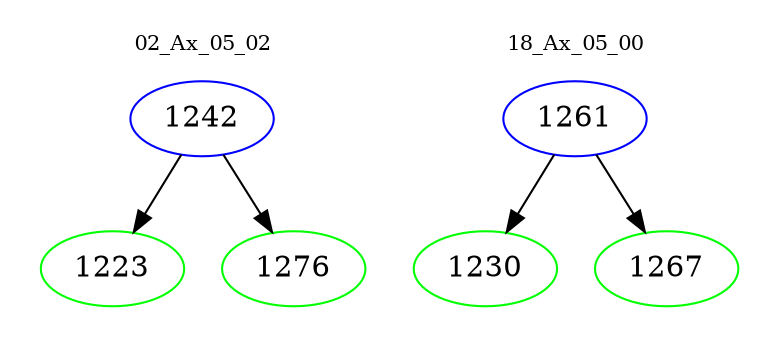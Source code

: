 digraph{
subgraph cluster_0 {
color = white
label = "02_Ax_05_02";
fontsize=10;
T0_1242 [label="1242", color="blue"]
T0_1242 -> T0_1223 [color="black"]
T0_1223 [label="1223", color="green"]
T0_1242 -> T0_1276 [color="black"]
T0_1276 [label="1276", color="green"]
}
subgraph cluster_1 {
color = white
label = "18_Ax_05_00";
fontsize=10;
T1_1261 [label="1261", color="blue"]
T1_1261 -> T1_1230 [color="black"]
T1_1230 [label="1230", color="green"]
T1_1261 -> T1_1267 [color="black"]
T1_1267 [label="1267", color="green"]
}
}

